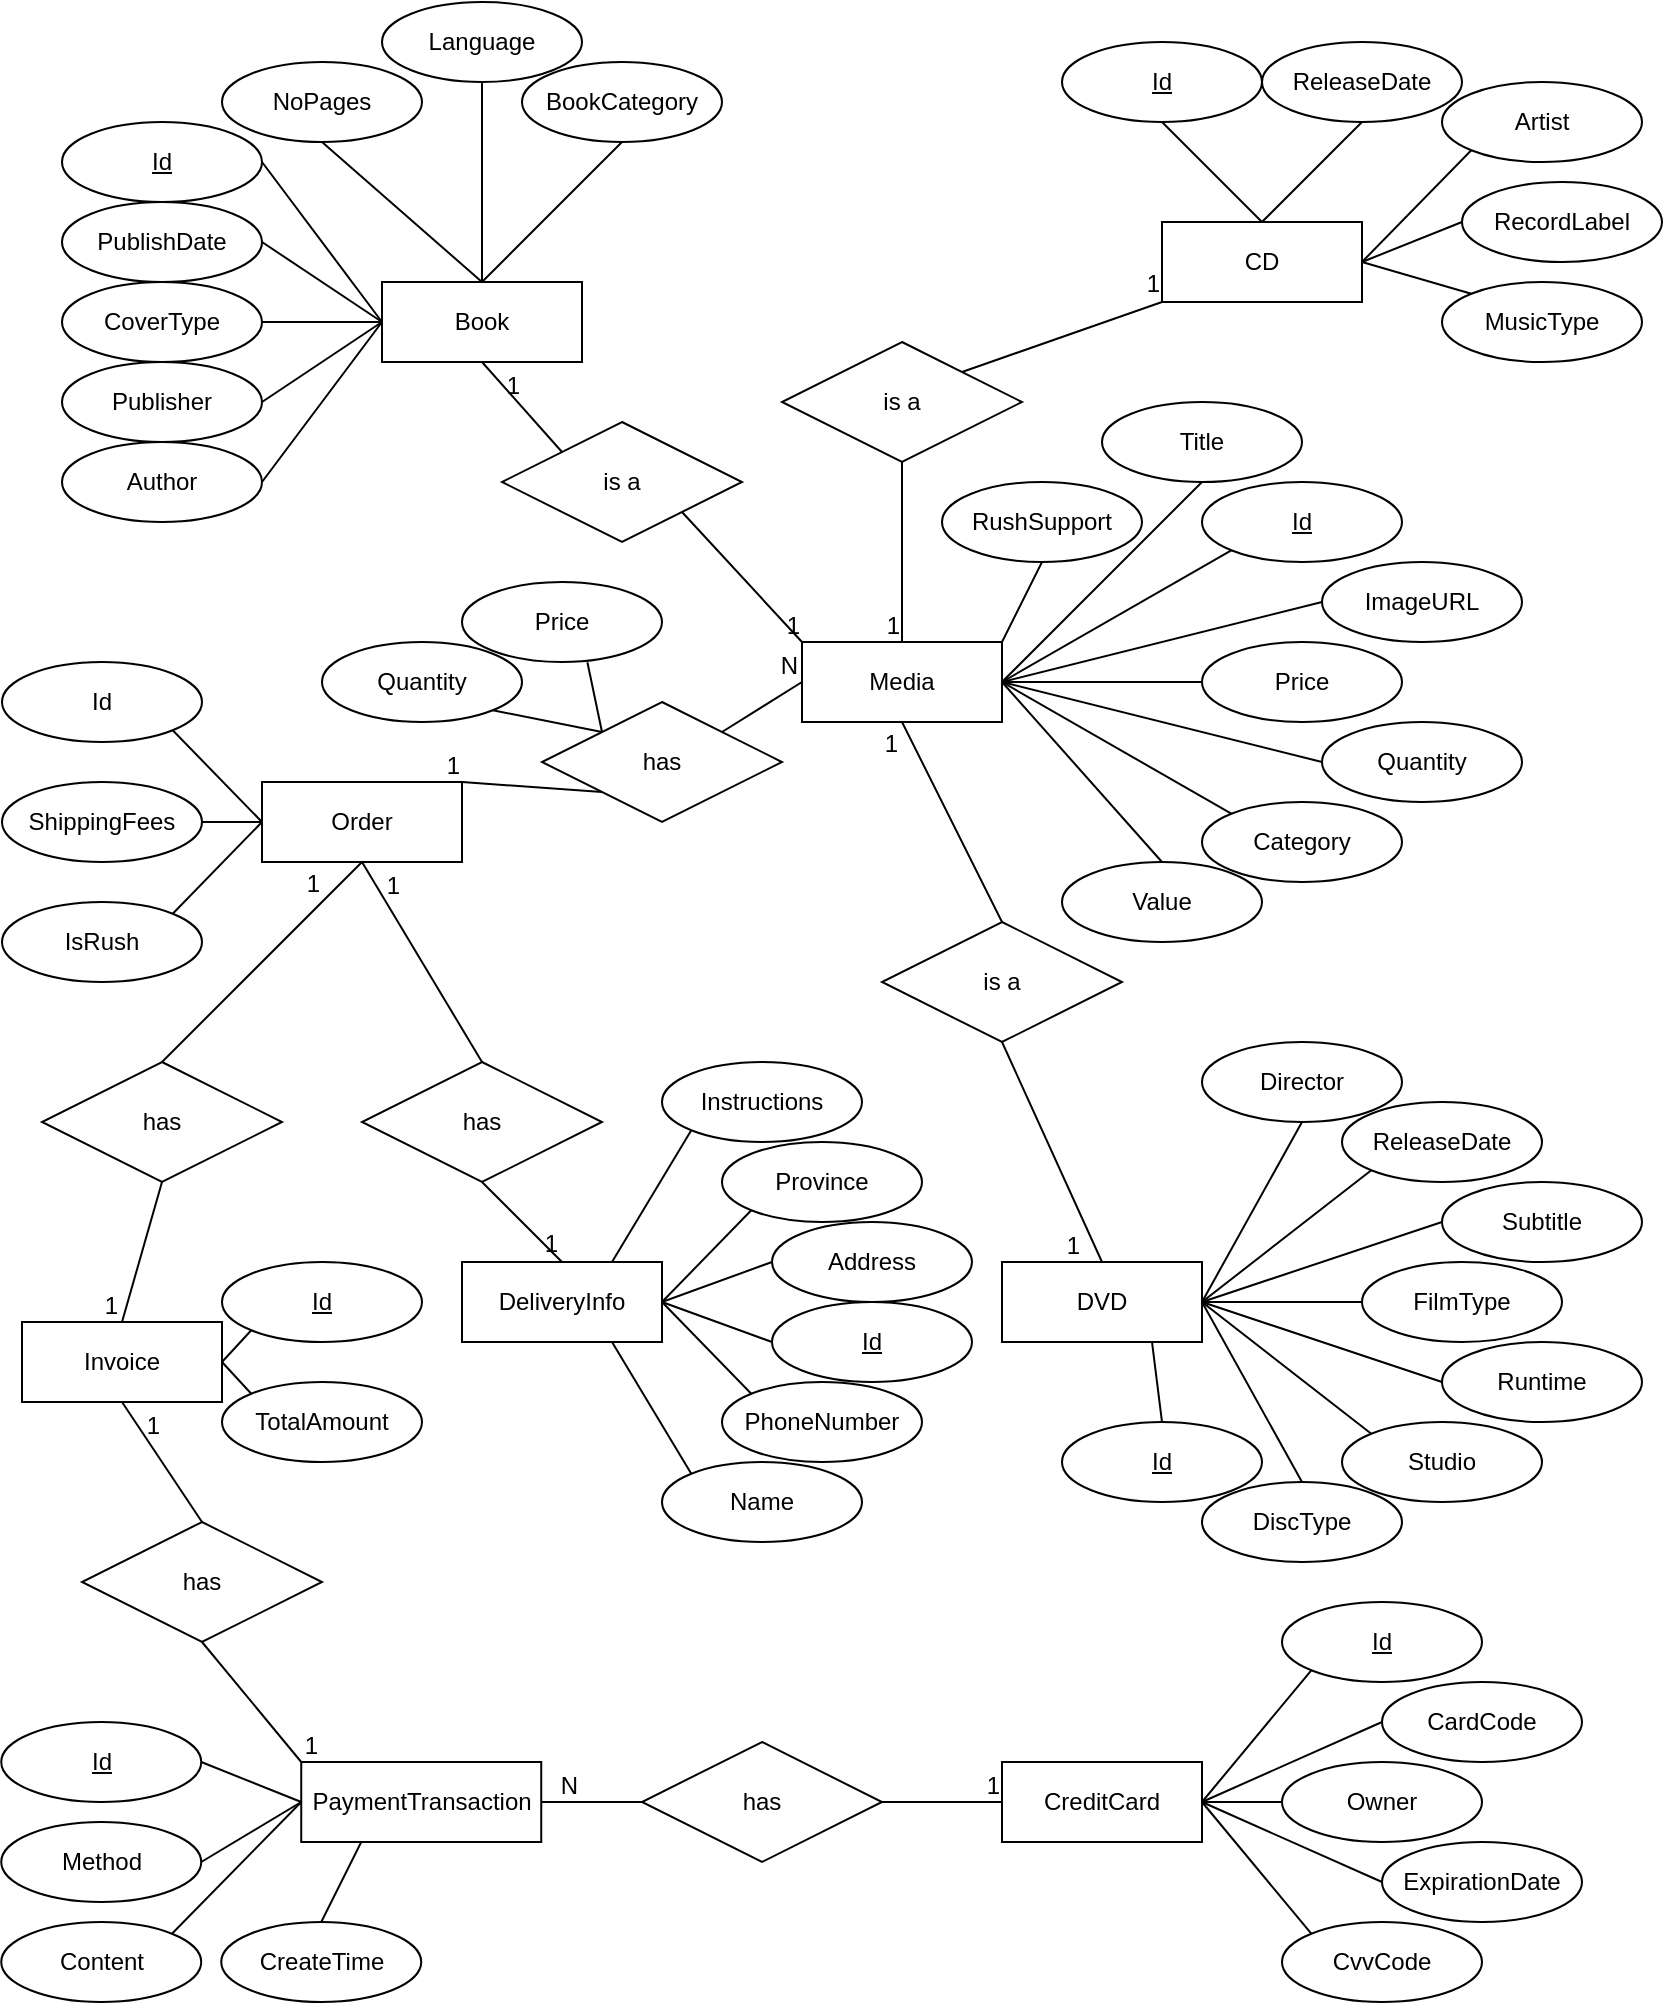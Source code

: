 <mxfile version="24.4.0" type="device">
  <diagram id="R2lEEEUBdFMjLlhIrx00" name="Page-1">
    <mxGraphModel dx="871" dy="913" grid="1" gridSize="10" guides="1" tooltips="1" connect="1" arrows="1" fold="1" page="1" pageScale="1" pageWidth="850" pageHeight="1100" math="0" shadow="0" extFonts="Permanent Marker^https://fonts.googleapis.com/css?family=Permanent+Marker">
      <root>
        <mxCell id="0" />
        <mxCell id="1" parent="0" />
        <mxCell id="jll7YxEorCh3mh36muq5-1" value="Book" style="whiteSpace=wrap;html=1;align=center;" parent="1" vertex="1">
          <mxGeometry x="200" y="180" width="100" height="40" as="geometry" />
        </mxCell>
        <mxCell id="jll7YxEorCh3mh36muq5-2" value="Media" style="whiteSpace=wrap;html=1;align=center;" parent="1" vertex="1">
          <mxGeometry x="410" y="360" width="100" height="40" as="geometry" />
        </mxCell>
        <mxCell id="jll7YxEorCh3mh36muq5-4" value="Author" style="ellipse;whiteSpace=wrap;html=1;align=center;" parent="1" vertex="1">
          <mxGeometry x="40" y="260" width="100" height="40" as="geometry" />
        </mxCell>
        <mxCell id="jll7YxEorCh3mh36muq5-5" value="CoverType" style="ellipse;whiteSpace=wrap;html=1;align=center;" parent="1" vertex="1">
          <mxGeometry x="40" y="180" width="100" height="40" as="geometry" />
        </mxCell>
        <mxCell id="jll7YxEorCh3mh36muq5-7" value="Publisher" style="ellipse;whiteSpace=wrap;html=1;align=center;" parent="1" vertex="1">
          <mxGeometry x="40" y="220" width="100" height="40" as="geometry" />
        </mxCell>
        <mxCell id="jll7YxEorCh3mh36muq5-8" value="PublishDate" style="ellipse;whiteSpace=wrap;html=1;align=center;" parent="1" vertex="1">
          <mxGeometry x="40" y="140" width="100" height="40" as="geometry" />
        </mxCell>
        <mxCell id="jll7YxEorCh3mh36muq5-9" style="edgeStyle=orthogonalEdgeStyle;rounded=0;orthogonalLoop=1;jettySize=auto;html=1;exitX=0.5;exitY=1;exitDx=0;exitDy=0;" parent="1" source="jll7YxEorCh3mh36muq5-4" target="jll7YxEorCh3mh36muq5-4" edge="1">
          <mxGeometry relative="1" as="geometry" />
        </mxCell>
        <mxCell id="jll7YxEorCh3mh36muq5-10" value="Language" style="ellipse;whiteSpace=wrap;html=1;align=center;" parent="1" vertex="1">
          <mxGeometry x="200" y="40" width="100" height="40" as="geometry" />
        </mxCell>
        <mxCell id="jll7YxEorCh3mh36muq5-11" value="NoPages" style="ellipse;whiteSpace=wrap;html=1;align=center;" parent="1" vertex="1">
          <mxGeometry x="120" y="70" width="100" height="40" as="geometry" />
        </mxCell>
        <mxCell id="jll7YxEorCh3mh36muq5-14" value="BookCategory" style="ellipse;whiteSpace=wrap;html=1;align=center;" parent="1" vertex="1">
          <mxGeometry x="270" y="70" width="100" height="40" as="geometry" />
        </mxCell>
        <mxCell id="jll7YxEorCh3mh36muq5-18" value="CD" style="whiteSpace=wrap;html=1;align=center;" parent="1" vertex="1">
          <mxGeometry x="590" y="150" width="100" height="40" as="geometry" />
        </mxCell>
        <mxCell id="jll7YxEorCh3mh36muq5-20" value="MusicType" style="ellipse;whiteSpace=wrap;html=1;align=center;" parent="1" vertex="1">
          <mxGeometry x="730" y="180" width="100" height="40" as="geometry" />
        </mxCell>
        <mxCell id="jll7YxEorCh3mh36muq5-21" value="RecordLabel" style="ellipse;whiteSpace=wrap;html=1;align=center;" parent="1" vertex="1">
          <mxGeometry x="740" y="130" width="100" height="40" as="geometry" />
        </mxCell>
        <mxCell id="jll7YxEorCh3mh36muq5-22" value="Artist" style="ellipse;whiteSpace=wrap;html=1;align=center;" parent="1" vertex="1">
          <mxGeometry x="730" y="80" width="100" height="40" as="geometry" />
        </mxCell>
        <mxCell id="jll7YxEorCh3mh36muq5-23" value="ReleaseDate" style="ellipse;whiteSpace=wrap;html=1;align=center;" parent="1" vertex="1">
          <mxGeometry x="640" y="60" width="100" height="40" as="geometry" />
        </mxCell>
        <mxCell id="jll7YxEorCh3mh36muq5-26" value="DVD" style="whiteSpace=wrap;html=1;align=center;" parent="1" vertex="1">
          <mxGeometry x="510" y="670" width="100" height="40" as="geometry" />
        </mxCell>
        <mxCell id="jll7YxEorCh3mh36muq5-28" value="ReleaseDate" style="ellipse;whiteSpace=wrap;html=1;align=center;" parent="1" vertex="1">
          <mxGeometry x="680" y="590" width="100" height="40" as="geometry" />
        </mxCell>
        <mxCell id="jll7YxEorCh3mh36muq5-30" value="Subtitle" style="ellipse;whiteSpace=wrap;html=1;align=center;" parent="1" vertex="1">
          <mxGeometry x="730" y="630" width="100" height="40" as="geometry" />
        </mxCell>
        <mxCell id="jll7YxEorCh3mh36muq5-31" value="ImageURL" style="ellipse;whiteSpace=wrap;html=1;align=center;" parent="1" vertex="1">
          <mxGeometry x="670" y="320" width="100" height="40" as="geometry" />
        </mxCell>
        <mxCell id="jll7YxEorCh3mh36muq5-32" value="Studio" style="ellipse;whiteSpace=wrap;html=1;align=center;" parent="1" vertex="1">
          <mxGeometry x="680" y="750" width="100" height="40" as="geometry" />
        </mxCell>
        <mxCell id="jll7YxEorCh3mh36muq5-33" value="Runtime" style="ellipse;whiteSpace=wrap;html=1;align=center;" parent="1" vertex="1">
          <mxGeometry x="730" y="710" width="100" height="40" as="geometry" />
        </mxCell>
        <mxCell id="jll7YxEorCh3mh36muq5-35" value="is a" style="shape=rhombus;perimeter=rhombusPerimeter;whiteSpace=wrap;html=1;align=center;" parent="1" vertex="1">
          <mxGeometry x="260" y="250" width="120" height="60" as="geometry" />
        </mxCell>
        <mxCell id="jll7YxEorCh3mh36muq5-36" value="is a" style="shape=rhombus;perimeter=rhombusPerimeter;whiteSpace=wrap;html=1;align=center;" parent="1" vertex="1">
          <mxGeometry x="400" y="210" width="120" height="60" as="geometry" />
        </mxCell>
        <mxCell id="jll7YxEorCh3mh36muq5-38" value="Id" style="ellipse;whiteSpace=wrap;html=1;align=center;fontStyle=4;" parent="1" vertex="1">
          <mxGeometry x="40" y="100" width="100" height="40" as="geometry" />
        </mxCell>
        <mxCell id="jll7YxEorCh3mh36muq5-39" value="Id" style="ellipse;whiteSpace=wrap;html=1;align=center;fontStyle=4;" parent="1" vertex="1">
          <mxGeometry x="540" y="60" width="100" height="40" as="geometry" />
        </mxCell>
        <mxCell id="jll7YxEorCh3mh36muq5-40" value="Id" style="ellipse;whiteSpace=wrap;html=1;align=center;fontStyle=4;" parent="1" vertex="1">
          <mxGeometry x="610" y="280" width="100" height="40" as="geometry" />
        </mxCell>
        <mxCell id="jll7YxEorCh3mh36muq5-42" value="Price" style="ellipse;whiteSpace=wrap;html=1;align=center;" parent="1" vertex="1">
          <mxGeometry x="610" y="360" width="100" height="40" as="geometry" />
        </mxCell>
        <mxCell id="jll7YxEorCh3mh36muq5-43" value="Quantity" style="ellipse;whiteSpace=wrap;html=1;align=center;" parent="1" vertex="1">
          <mxGeometry x="670" y="400" width="100" height="40" as="geometry" />
        </mxCell>
        <mxCell id="jll7YxEorCh3mh36muq5-44" value="Category" style="ellipse;whiteSpace=wrap;html=1;align=center;" parent="1" vertex="1">
          <mxGeometry x="610" y="440" width="100" height="40" as="geometry" />
        </mxCell>
        <mxCell id="jll7YxEorCh3mh36muq5-45" value="Value" style="ellipse;whiteSpace=wrap;html=1;align=center;" parent="1" vertex="1">
          <mxGeometry x="540" y="470" width="100" height="40" as="geometry" />
        </mxCell>
        <mxCell id="jll7YxEorCh3mh36muq5-46" value="Title" style="ellipse;whiteSpace=wrap;html=1;align=center;" parent="1" vertex="1">
          <mxGeometry x="560" y="240" width="100" height="40" as="geometry" />
        </mxCell>
        <mxCell id="jll7YxEorCh3mh36muq5-48" value="" style="endArrow=none;html=1;rounded=0;entryX=0.5;entryY=1;entryDx=0;entryDy=0;exitX=0;exitY=0;exitDx=0;exitDy=0;" parent="1" source="jll7YxEorCh3mh36muq5-35" target="jll7YxEorCh3mh36muq5-1" edge="1">
          <mxGeometry relative="1" as="geometry">
            <mxPoint x="190" y="330" as="sourcePoint" />
            <mxPoint x="350" y="330" as="targetPoint" />
          </mxGeometry>
        </mxCell>
        <mxCell id="jll7YxEorCh3mh36muq5-49" value="1" style="resizable=0;html=1;whiteSpace=wrap;align=right;verticalAlign=bottom;" parent="jll7YxEorCh3mh36muq5-48" connectable="0" vertex="1">
          <mxGeometry x="1" relative="1" as="geometry">
            <mxPoint x="20" y="20" as="offset" />
          </mxGeometry>
        </mxCell>
        <mxCell id="jll7YxEorCh3mh36muq5-50" value="" style="endArrow=none;html=1;rounded=0;entryX=0;entryY=0;entryDx=0;entryDy=0;exitX=1;exitY=1;exitDx=0;exitDy=0;" parent="1" source="jll7YxEorCh3mh36muq5-35" target="jll7YxEorCh3mh36muq5-2" edge="1">
          <mxGeometry relative="1" as="geometry">
            <mxPoint x="190" y="330" as="sourcePoint" />
            <mxPoint x="350" y="330" as="targetPoint" />
          </mxGeometry>
        </mxCell>
        <mxCell id="jll7YxEorCh3mh36muq5-51" value="1" style="resizable=0;html=1;whiteSpace=wrap;align=right;verticalAlign=bottom;" parent="jll7YxEorCh3mh36muq5-50" connectable="0" vertex="1">
          <mxGeometry x="1" relative="1" as="geometry" />
        </mxCell>
        <mxCell id="jll7YxEorCh3mh36muq5-52" value="" style="endArrow=none;html=1;rounded=0;entryX=0.5;entryY=0;entryDx=0;entryDy=0;exitX=0.5;exitY=1;exitDx=0;exitDy=0;" parent="1" source="jll7YxEorCh3mh36muq5-36" target="jll7YxEorCh3mh36muq5-2" edge="1">
          <mxGeometry relative="1" as="geometry">
            <mxPoint x="190" y="330" as="sourcePoint" />
            <mxPoint x="350" y="330" as="targetPoint" />
          </mxGeometry>
        </mxCell>
        <mxCell id="jll7YxEorCh3mh36muq5-53" value="1" style="resizable=0;html=1;whiteSpace=wrap;align=right;verticalAlign=bottom;" parent="jll7YxEorCh3mh36muq5-52" connectable="0" vertex="1">
          <mxGeometry x="1" relative="1" as="geometry" />
        </mxCell>
        <mxCell id="jll7YxEorCh3mh36muq5-54" value="" style="endArrow=none;html=1;rounded=0;entryX=0;entryY=1;entryDx=0;entryDy=0;exitX=1;exitY=0;exitDx=0;exitDy=0;" parent="1" source="jll7YxEorCh3mh36muq5-36" target="jll7YxEorCh3mh36muq5-18" edge="1">
          <mxGeometry relative="1" as="geometry">
            <mxPoint x="500" y="200" as="sourcePoint" />
            <mxPoint x="350" y="340" as="targetPoint" />
          </mxGeometry>
        </mxCell>
        <mxCell id="jll7YxEorCh3mh36muq5-55" value="1" style="resizable=0;html=1;whiteSpace=wrap;align=right;verticalAlign=bottom;" parent="jll7YxEorCh3mh36muq5-54" connectable="0" vertex="1">
          <mxGeometry x="1" relative="1" as="geometry" />
        </mxCell>
        <mxCell id="jll7YxEorCh3mh36muq5-56" value="" style="endArrow=none;html=1;rounded=0;entryX=0;entryY=0.5;entryDx=0;entryDy=0;exitX=1;exitY=0.5;exitDx=0;exitDy=0;" parent="1" source="jll7YxEorCh3mh36muq5-5" target="jll7YxEorCh3mh36muq5-1" edge="1">
          <mxGeometry relative="1" as="geometry">
            <mxPoint x="110" y="220" as="sourcePoint" />
            <mxPoint x="270" y="220" as="targetPoint" />
          </mxGeometry>
        </mxCell>
        <mxCell id="jll7YxEorCh3mh36muq5-57" value="" style="endArrow=none;html=1;rounded=0;entryX=0;entryY=0.5;entryDx=0;entryDy=0;exitX=1;exitY=0.5;exitDx=0;exitDy=0;" parent="1" source="jll7YxEorCh3mh36muq5-4" target="jll7YxEorCh3mh36muq5-1" edge="1">
          <mxGeometry relative="1" as="geometry">
            <mxPoint x="110" y="220" as="sourcePoint" />
            <mxPoint x="270" y="220" as="targetPoint" />
          </mxGeometry>
        </mxCell>
        <mxCell id="jll7YxEorCh3mh36muq5-58" value="" style="endArrow=none;html=1;rounded=0;entryX=0;entryY=0.5;entryDx=0;entryDy=0;exitX=1;exitY=0.5;exitDx=0;exitDy=0;" parent="1" source="jll7YxEorCh3mh36muq5-7" target="jll7YxEorCh3mh36muq5-1" edge="1">
          <mxGeometry relative="1" as="geometry">
            <mxPoint x="110" y="220" as="sourcePoint" />
            <mxPoint x="270" y="220" as="targetPoint" />
          </mxGeometry>
        </mxCell>
        <mxCell id="jll7YxEorCh3mh36muq5-59" value="" style="endArrow=none;html=1;rounded=0;entryX=0;entryY=0.5;entryDx=0;entryDy=0;exitX=1;exitY=0.5;exitDx=0;exitDy=0;" parent="1" source="jll7YxEorCh3mh36muq5-8" target="jll7YxEorCh3mh36muq5-1" edge="1">
          <mxGeometry relative="1" as="geometry">
            <mxPoint x="110" y="220" as="sourcePoint" />
            <mxPoint x="270" y="220" as="targetPoint" />
          </mxGeometry>
        </mxCell>
        <mxCell id="jll7YxEorCh3mh36muq5-60" value="" style="endArrow=none;html=1;rounded=0;entryX=0;entryY=0.5;entryDx=0;entryDy=0;exitX=1;exitY=0.5;exitDx=0;exitDy=0;" parent="1" source="jll7YxEorCh3mh36muq5-38" target="jll7YxEorCh3mh36muq5-1" edge="1">
          <mxGeometry relative="1" as="geometry">
            <mxPoint x="110" y="220" as="sourcePoint" />
            <mxPoint x="270" y="220" as="targetPoint" />
          </mxGeometry>
        </mxCell>
        <mxCell id="jll7YxEorCh3mh36muq5-61" value="" style="endArrow=none;html=1;rounded=0;entryX=0.5;entryY=0;entryDx=0;entryDy=0;exitX=0.5;exitY=1;exitDx=0;exitDy=0;" parent="1" source="jll7YxEorCh3mh36muq5-11" target="jll7YxEorCh3mh36muq5-1" edge="1">
          <mxGeometry relative="1" as="geometry">
            <mxPoint x="110" y="220" as="sourcePoint" />
            <mxPoint x="270" y="220" as="targetPoint" />
          </mxGeometry>
        </mxCell>
        <mxCell id="jll7YxEorCh3mh36muq5-62" value="" style="endArrow=none;html=1;rounded=0;entryX=0.5;entryY=0;entryDx=0;entryDy=0;exitX=0.5;exitY=1;exitDx=0;exitDy=0;" parent="1" source="jll7YxEorCh3mh36muq5-10" target="jll7YxEorCh3mh36muq5-1" edge="1">
          <mxGeometry relative="1" as="geometry">
            <mxPoint x="110" y="220" as="sourcePoint" />
            <mxPoint x="270" y="220" as="targetPoint" />
          </mxGeometry>
        </mxCell>
        <mxCell id="jll7YxEorCh3mh36muq5-63" value="" style="endArrow=none;html=1;rounded=0;entryX=0.5;entryY=1;entryDx=0;entryDy=0;exitX=0.5;exitY=0;exitDx=0;exitDy=0;" parent="1" source="jll7YxEorCh3mh36muq5-1" target="jll7YxEorCh3mh36muq5-14" edge="1">
          <mxGeometry relative="1" as="geometry">
            <mxPoint x="110" y="220" as="sourcePoint" />
            <mxPoint x="270" y="220" as="targetPoint" />
          </mxGeometry>
        </mxCell>
        <mxCell id="jll7YxEorCh3mh36muq5-64" value="" style="endArrow=none;html=1;rounded=0;entryX=0;entryY=1;entryDx=0;entryDy=0;exitX=1;exitY=0.5;exitDx=0;exitDy=0;" parent="1" source="jll7YxEorCh3mh36muq5-18" target="jll7YxEorCh3mh36muq5-22" edge="1">
          <mxGeometry relative="1" as="geometry">
            <mxPoint x="510" y="100" as="sourcePoint" />
            <mxPoint x="670" y="100" as="targetPoint" />
          </mxGeometry>
        </mxCell>
        <mxCell id="jll7YxEorCh3mh36muq5-65" value="" style="endArrow=none;html=1;rounded=0;entryX=0;entryY=0.5;entryDx=0;entryDy=0;exitX=1;exitY=0.5;exitDx=0;exitDy=0;" parent="1" source="jll7YxEorCh3mh36muq5-18" target="jll7YxEorCh3mh36muq5-21" edge="1">
          <mxGeometry relative="1" as="geometry">
            <mxPoint x="560" y="140" as="sourcePoint" />
            <mxPoint x="720" y="140" as="targetPoint" />
          </mxGeometry>
        </mxCell>
        <mxCell id="jll7YxEorCh3mh36muq5-66" value="" style="endArrow=none;html=1;rounded=0;entryX=0;entryY=0;entryDx=0;entryDy=0;exitX=1;exitY=0.5;exitDx=0;exitDy=0;" parent="1" source="jll7YxEorCh3mh36muq5-18" target="jll7YxEorCh3mh36muq5-20" edge="1">
          <mxGeometry relative="1" as="geometry">
            <mxPoint x="700" y="210" as="sourcePoint" />
            <mxPoint x="720" y="140" as="targetPoint" />
          </mxGeometry>
        </mxCell>
        <mxCell id="jll7YxEorCh3mh36muq5-67" value="" style="endArrow=none;html=1;rounded=0;entryX=0.5;entryY=1;entryDx=0;entryDy=0;exitX=0.5;exitY=0;exitDx=0;exitDy=0;" parent="1" source="jll7YxEorCh3mh36muq5-18" target="jll7YxEorCh3mh36muq5-23" edge="1">
          <mxGeometry relative="1" as="geometry">
            <mxPoint x="560" y="140" as="sourcePoint" />
            <mxPoint x="720" y="140" as="targetPoint" />
          </mxGeometry>
        </mxCell>
        <mxCell id="jll7YxEorCh3mh36muq5-68" value="" style="endArrow=none;html=1;rounded=0;entryX=0.5;entryY=0;entryDx=0;entryDy=0;exitX=0.5;exitY=1;exitDx=0;exitDy=0;" parent="1" source="jll7YxEorCh3mh36muq5-39" target="jll7YxEorCh3mh36muq5-18" edge="1">
          <mxGeometry relative="1" as="geometry">
            <mxPoint x="640" y="130" as="sourcePoint" />
            <mxPoint x="720" y="140" as="targetPoint" />
          </mxGeometry>
        </mxCell>
        <mxCell id="jll7YxEorCh3mh36muq5-69" value="" style="endArrow=none;html=1;rounded=0;entryX=0.5;entryY=1;entryDx=0;entryDy=0;exitX=1;exitY=0.5;exitDx=0;exitDy=0;" parent="1" source="jll7YxEorCh3mh36muq5-2" target="jll7YxEorCh3mh36muq5-46" edge="1">
          <mxGeometry relative="1" as="geometry">
            <mxPoint x="410" y="410" as="sourcePoint" />
            <mxPoint x="570" y="410" as="targetPoint" />
          </mxGeometry>
        </mxCell>
        <mxCell id="jll7YxEorCh3mh36muq5-70" value="" style="endArrow=none;html=1;rounded=0;entryX=0;entryY=1;entryDx=0;entryDy=0;exitX=1;exitY=0.5;exitDx=0;exitDy=0;" parent="1" source="jll7YxEorCh3mh36muq5-2" target="jll7YxEorCh3mh36muq5-40" edge="1">
          <mxGeometry relative="1" as="geometry">
            <mxPoint x="480" y="380" as="sourcePoint" />
            <mxPoint x="640" y="380" as="targetPoint" />
          </mxGeometry>
        </mxCell>
        <mxCell id="jll7YxEorCh3mh36muq5-71" value="" style="endArrow=none;html=1;rounded=0;entryX=0;entryY=0.5;entryDx=0;entryDy=0;exitX=1;exitY=0.5;exitDx=0;exitDy=0;" parent="1" source="jll7YxEorCh3mh36muq5-2" target="jll7YxEorCh3mh36muq5-31" edge="1">
          <mxGeometry relative="1" as="geometry">
            <mxPoint x="480" y="380" as="sourcePoint" />
            <mxPoint x="640" y="380" as="targetPoint" />
          </mxGeometry>
        </mxCell>
        <mxCell id="jll7YxEorCh3mh36muq5-72" value="" style="endArrow=none;html=1;rounded=0;entryX=0;entryY=0;entryDx=0;entryDy=0;exitX=1;exitY=0.5;exitDx=0;exitDy=0;" parent="1" source="jll7YxEorCh3mh36muq5-2" target="jll7YxEorCh3mh36muq5-44" edge="1">
          <mxGeometry relative="1" as="geometry">
            <mxPoint x="460" y="379.52" as="sourcePoint" />
            <mxPoint x="620" y="379.52" as="targetPoint" />
          </mxGeometry>
        </mxCell>
        <mxCell id="jll7YxEorCh3mh36muq5-74" value="" style="endArrow=none;html=1;rounded=0;entryX=0;entryY=0.5;entryDx=0;entryDy=0;exitX=1;exitY=0.5;exitDx=0;exitDy=0;" parent="1" source="jll7YxEorCh3mh36muq5-2" target="jll7YxEorCh3mh36muq5-42" edge="1">
          <mxGeometry relative="1" as="geometry">
            <mxPoint x="400" y="440" as="sourcePoint" />
            <mxPoint x="560" y="440" as="targetPoint" />
          </mxGeometry>
        </mxCell>
        <mxCell id="jll7YxEorCh3mh36muq5-75" value="" style="endArrow=none;html=1;rounded=0;entryX=0;entryY=0.5;entryDx=0;entryDy=0;exitX=1;exitY=0.5;exitDx=0;exitDy=0;" parent="1" source="jll7YxEorCh3mh36muq5-2" target="jll7YxEorCh3mh36muq5-43" edge="1">
          <mxGeometry relative="1" as="geometry">
            <mxPoint x="480" y="380" as="sourcePoint" />
            <mxPoint x="640" y="380" as="targetPoint" />
          </mxGeometry>
        </mxCell>
        <mxCell id="jll7YxEorCh3mh36muq5-76" value="" style="endArrow=none;html=1;rounded=0;entryX=0.5;entryY=0;entryDx=0;entryDy=0;exitX=1;exitY=0.5;exitDx=0;exitDy=0;" parent="1" source="jll7YxEorCh3mh36muq5-2" target="jll7YxEorCh3mh36muq5-45" edge="1">
          <mxGeometry relative="1" as="geometry">
            <mxPoint x="480" y="380" as="sourcePoint" />
            <mxPoint x="640" y="380" as="targetPoint" />
          </mxGeometry>
        </mxCell>
        <mxCell id="jll7YxEorCh3mh36muq5-77" value="is a" style="shape=rhombus;perimeter=rhombusPerimeter;whiteSpace=wrap;html=1;align=center;" parent="1" vertex="1">
          <mxGeometry x="450" y="500" width="120" height="60" as="geometry" />
        </mxCell>
        <mxCell id="jll7YxEorCh3mh36muq5-78" value="Id" style="ellipse;whiteSpace=wrap;html=1;align=center;fontStyle=4;" parent="1" vertex="1">
          <mxGeometry x="540" y="750" width="100" height="40" as="geometry" />
        </mxCell>
        <mxCell id="jll7YxEorCh3mh36muq5-79" value="DiscType" style="ellipse;whiteSpace=wrap;html=1;align=center;" parent="1" vertex="1">
          <mxGeometry x="610" y="780" width="100" height="40" as="geometry" />
        </mxCell>
        <mxCell id="jll7YxEorCh3mh36muq5-80" value="Director" style="ellipse;whiteSpace=wrap;html=1;align=center;" parent="1" vertex="1">
          <mxGeometry x="610" y="560" width="100" height="40" as="geometry" />
        </mxCell>
        <mxCell id="jll7YxEorCh3mh36muq5-81" value="" style="endArrow=none;html=1;rounded=0;entryX=0;entryY=0.5;entryDx=0;entryDy=0;exitX=1;exitY=0.5;exitDx=0;exitDy=0;" parent="1" source="jll7YxEorCh3mh36muq5-26" target="vUxFdms2RfXF8Cyrx-eV-2" edge="1">
          <mxGeometry relative="1" as="geometry">
            <mxPoint x="530" y="620" as="sourcePoint" />
            <mxPoint x="690" y="620" as="targetPoint" />
          </mxGeometry>
        </mxCell>
        <mxCell id="jll7YxEorCh3mh36muq5-82" value="" style="endArrow=none;html=1;rounded=0;entryX=0.5;entryY=1;entryDx=0;entryDy=0;exitX=1;exitY=0.5;exitDx=0;exitDy=0;" parent="1" source="jll7YxEorCh3mh36muq5-26" target="jll7YxEorCh3mh36muq5-80" edge="1">
          <mxGeometry relative="1" as="geometry">
            <mxPoint x="530" y="620" as="sourcePoint" />
            <mxPoint x="690" y="620" as="targetPoint" />
          </mxGeometry>
        </mxCell>
        <mxCell id="jll7YxEorCh3mh36muq5-83" value="" style="endArrow=none;html=1;rounded=0;entryX=0;entryY=1;entryDx=0;entryDy=0;exitX=1;exitY=0.5;exitDx=0;exitDy=0;" parent="1" source="jll7YxEorCh3mh36muq5-26" target="jll7YxEorCh3mh36muq5-28" edge="1">
          <mxGeometry relative="1" as="geometry">
            <mxPoint x="530" y="620" as="sourcePoint" />
            <mxPoint x="690" y="620" as="targetPoint" />
          </mxGeometry>
        </mxCell>
        <mxCell id="jll7YxEorCh3mh36muq5-84" value="" style="endArrow=none;html=1;rounded=0;entryX=0;entryY=0.5;entryDx=0;entryDy=0;exitX=1;exitY=0.5;exitDx=0;exitDy=0;" parent="1" source="jll7YxEorCh3mh36muq5-26" target="jll7YxEorCh3mh36muq5-30" edge="1">
          <mxGeometry relative="1" as="geometry">
            <mxPoint x="530" y="620" as="sourcePoint" />
            <mxPoint x="690" y="620" as="targetPoint" />
          </mxGeometry>
        </mxCell>
        <mxCell id="jll7YxEorCh3mh36muq5-85" value="" style="endArrow=none;html=1;rounded=0;entryX=0;entryY=0.5;entryDx=0;entryDy=0;exitX=1;exitY=0.5;exitDx=0;exitDy=0;" parent="1" source="jll7YxEorCh3mh36muq5-26" target="jll7YxEorCh3mh36muq5-33" edge="1">
          <mxGeometry relative="1" as="geometry">
            <mxPoint x="530" y="620" as="sourcePoint" />
            <mxPoint x="690" y="620" as="targetPoint" />
          </mxGeometry>
        </mxCell>
        <mxCell id="jll7YxEorCh3mh36muq5-86" value="" style="endArrow=none;html=1;rounded=0;entryX=0;entryY=0;entryDx=0;entryDy=0;exitX=1;exitY=0.5;exitDx=0;exitDy=0;" parent="1" source="jll7YxEorCh3mh36muq5-26" target="jll7YxEorCh3mh36muq5-32" edge="1">
          <mxGeometry relative="1" as="geometry">
            <mxPoint x="530" y="620" as="sourcePoint" />
            <mxPoint x="690" y="620" as="targetPoint" />
          </mxGeometry>
        </mxCell>
        <mxCell id="jll7YxEorCh3mh36muq5-87" value="" style="endArrow=none;html=1;rounded=0;entryX=0.5;entryY=0;entryDx=0;entryDy=0;exitX=1;exitY=0.5;exitDx=0;exitDy=0;" parent="1" source="jll7YxEorCh3mh36muq5-26" target="jll7YxEorCh3mh36muq5-79" edge="1">
          <mxGeometry relative="1" as="geometry">
            <mxPoint x="530" y="620" as="sourcePoint" />
            <mxPoint x="690" y="620" as="targetPoint" />
          </mxGeometry>
        </mxCell>
        <mxCell id="jll7YxEorCh3mh36muq5-88" value="" style="endArrow=none;html=1;rounded=0;entryX=0.5;entryY=0;entryDx=0;entryDy=0;exitX=0.5;exitY=1;exitDx=0;exitDy=0;" parent="1" source="jll7YxEorCh3mh36muq5-77" target="jll7YxEorCh3mh36muq5-26" edge="1">
          <mxGeometry relative="1" as="geometry">
            <mxPoint x="530" y="560" as="sourcePoint" />
            <mxPoint x="690" y="600" as="targetPoint" />
          </mxGeometry>
        </mxCell>
        <mxCell id="jll7YxEorCh3mh36muq5-89" value="1" style="resizable=0;html=1;whiteSpace=wrap;align=right;verticalAlign=bottom;" parent="jll7YxEorCh3mh36muq5-88" connectable="0" vertex="1">
          <mxGeometry x="1" relative="1" as="geometry">
            <mxPoint x="-10" as="offset" />
          </mxGeometry>
        </mxCell>
        <mxCell id="jll7YxEorCh3mh36muq5-90" value="" style="endArrow=none;html=1;rounded=0;entryX=0.5;entryY=1;entryDx=0;entryDy=0;exitX=0.5;exitY=0;exitDx=0;exitDy=0;" parent="1" source="jll7YxEorCh3mh36muq5-77" target="jll7YxEorCh3mh36muq5-2" edge="1">
          <mxGeometry relative="1" as="geometry">
            <mxPoint x="430" y="600" as="sourcePoint" />
            <mxPoint x="590" y="600" as="targetPoint" />
          </mxGeometry>
        </mxCell>
        <mxCell id="jll7YxEorCh3mh36muq5-91" value="1" style="resizable=0;html=1;whiteSpace=wrap;align=right;verticalAlign=bottom;" parent="jll7YxEorCh3mh36muq5-90" connectable="0" vertex="1">
          <mxGeometry x="1" relative="1" as="geometry">
            <mxPoint y="20" as="offset" />
          </mxGeometry>
        </mxCell>
        <mxCell id="jll7YxEorCh3mh36muq5-92" value="Order" style="whiteSpace=wrap;html=1;align=center;" parent="1" vertex="1">
          <mxGeometry x="140" y="430" width="100" height="40" as="geometry" />
        </mxCell>
        <mxCell id="jll7YxEorCh3mh36muq5-93" value="Id" style="ellipse;whiteSpace=wrap;html=1;align=center;" parent="1" vertex="1">
          <mxGeometry x="10" y="370" width="100" height="40" as="geometry" />
        </mxCell>
        <mxCell id="jll7YxEorCh3mh36muq5-95" value="ShippingFees" style="ellipse;whiteSpace=wrap;html=1;align=center;" parent="1" vertex="1">
          <mxGeometry x="10" y="430" width="100" height="40" as="geometry" />
        </mxCell>
        <mxCell id="jll7YxEorCh3mh36muq5-96" value="has" style="shape=rhombus;perimeter=rhombusPerimeter;whiteSpace=wrap;html=1;align=center;" parent="1" vertex="1">
          <mxGeometry x="280" y="390" width="120" height="60" as="geometry" />
        </mxCell>
        <mxCell id="jll7YxEorCh3mh36muq5-97" value="" style="endArrow=none;html=1;rounded=0;entryX=1;entryY=0;entryDx=0;entryDy=0;exitX=0;exitY=1;exitDx=0;exitDy=0;" parent="1" source="jll7YxEorCh3mh36muq5-96" target="jll7YxEorCh3mh36muq5-92" edge="1">
          <mxGeometry relative="1" as="geometry">
            <mxPoint x="190" y="330" as="sourcePoint" />
            <mxPoint x="350" y="330" as="targetPoint" />
          </mxGeometry>
        </mxCell>
        <mxCell id="jll7YxEorCh3mh36muq5-98" value="1" style="resizable=0;html=1;whiteSpace=wrap;align=right;verticalAlign=bottom;" parent="jll7YxEorCh3mh36muq5-97" connectable="0" vertex="1">
          <mxGeometry x="1" relative="1" as="geometry" />
        </mxCell>
        <mxCell id="jll7YxEorCh3mh36muq5-99" value="" style="endArrow=none;html=1;rounded=0;entryX=0;entryY=0.5;entryDx=0;entryDy=0;exitX=1;exitY=0;exitDx=0;exitDy=0;" parent="1" source="jll7YxEorCh3mh36muq5-96" target="jll7YxEorCh3mh36muq5-2" edge="1">
          <mxGeometry relative="1" as="geometry">
            <mxPoint x="190" y="330" as="sourcePoint" />
            <mxPoint x="350" y="330" as="targetPoint" />
          </mxGeometry>
        </mxCell>
        <mxCell id="jll7YxEorCh3mh36muq5-100" value="N" style="resizable=0;html=1;whiteSpace=wrap;align=right;verticalAlign=bottom;" parent="jll7YxEorCh3mh36muq5-99" connectable="0" vertex="1">
          <mxGeometry x="1" relative="1" as="geometry" />
        </mxCell>
        <mxCell id="jll7YxEorCh3mh36muq5-101" value="Quantity" style="ellipse;whiteSpace=wrap;html=1;align=center;" parent="1" vertex="1">
          <mxGeometry x="170" y="360" width="100" height="40" as="geometry" />
        </mxCell>
        <mxCell id="jll7YxEorCh3mh36muq5-102" value="Price" style="ellipse;whiteSpace=wrap;html=1;align=center;" parent="1" vertex="1">
          <mxGeometry x="240" y="330" width="100" height="40" as="geometry" />
        </mxCell>
        <mxCell id="jll7YxEorCh3mh36muq5-103" value="IsRush" style="ellipse;whiteSpace=wrap;html=1;align=center;" parent="1" vertex="1">
          <mxGeometry x="10" y="490" width="100" height="40" as="geometry" />
        </mxCell>
        <mxCell id="jll7YxEorCh3mh36muq5-104" value="RushSupport" style="ellipse;whiteSpace=wrap;html=1;align=center;" parent="1" vertex="1">
          <mxGeometry x="480" y="280" width="100" height="40" as="geometry" />
        </mxCell>
        <mxCell id="jll7YxEorCh3mh36muq5-105" value="" style="endArrow=none;html=1;rounded=0;entryX=0.5;entryY=1;entryDx=0;entryDy=0;exitX=1;exitY=0;exitDx=0;exitDy=0;" parent="1" source="jll7YxEorCh3mh36muq5-2" target="jll7YxEorCh3mh36muq5-104" edge="1">
          <mxGeometry relative="1" as="geometry">
            <mxPoint x="510" y="420" as="sourcePoint" />
            <mxPoint x="670" y="420" as="targetPoint" />
          </mxGeometry>
        </mxCell>
        <mxCell id="jll7YxEorCh3mh36muq5-106" value="" style="endArrow=none;html=1;rounded=0;entryX=0;entryY=0.5;entryDx=0;entryDy=0;exitX=1;exitY=1;exitDx=0;exitDy=0;" parent="1" source="jll7YxEorCh3mh36muq5-93" target="jll7YxEorCh3mh36muq5-92" edge="1">
          <mxGeometry relative="1" as="geometry">
            <mxPoint x="140" y="320" as="sourcePoint" />
            <mxPoint x="300" y="320" as="targetPoint" />
          </mxGeometry>
        </mxCell>
        <mxCell id="jll7YxEorCh3mh36muq5-107" value="" style="endArrow=none;html=1;rounded=0;entryX=0;entryY=0.5;entryDx=0;entryDy=0;exitX=1;exitY=0.5;exitDx=0;exitDy=0;" parent="1" source="jll7YxEorCh3mh36muq5-95" target="jll7YxEorCh3mh36muq5-92" edge="1">
          <mxGeometry relative="1" as="geometry">
            <mxPoint x="140" y="320" as="sourcePoint" />
            <mxPoint x="300" y="320" as="targetPoint" />
          </mxGeometry>
        </mxCell>
        <mxCell id="jll7YxEorCh3mh36muq5-108" value="" style="endArrow=none;html=1;rounded=0;exitX=1;exitY=0;exitDx=0;exitDy=0;" parent="1" source="jll7YxEorCh3mh36muq5-103" edge="1">
          <mxGeometry relative="1" as="geometry">
            <mxPoint x="140" y="320" as="sourcePoint" />
            <mxPoint x="140" y="450" as="targetPoint" />
          </mxGeometry>
        </mxCell>
        <mxCell id="jll7YxEorCh3mh36muq5-109" value="" style="endArrow=none;html=1;rounded=0;entryX=0;entryY=0;entryDx=0;entryDy=0;exitX=0.627;exitY=1.003;exitDx=0;exitDy=0;exitPerimeter=0;" parent="1" source="jll7YxEorCh3mh36muq5-102" target="jll7YxEorCh3mh36muq5-96" edge="1">
          <mxGeometry relative="1" as="geometry">
            <mxPoint x="240" y="320" as="sourcePoint" />
            <mxPoint x="400" y="320" as="targetPoint" />
          </mxGeometry>
        </mxCell>
        <mxCell id="jll7YxEorCh3mh36muq5-110" value="" style="endArrow=none;html=1;rounded=0;entryX=0;entryY=0;entryDx=0;entryDy=0;exitX=1;exitY=1;exitDx=0;exitDy=0;" parent="1" source="jll7YxEorCh3mh36muq5-101" target="jll7YxEorCh3mh36muq5-96" edge="1">
          <mxGeometry relative="1" as="geometry">
            <mxPoint x="240" y="320" as="sourcePoint" />
            <mxPoint x="400" y="320" as="targetPoint" />
          </mxGeometry>
        </mxCell>
        <mxCell id="jll7YxEorCh3mh36muq5-112" value="DeliveryInfo" style="whiteSpace=wrap;html=1;align=center;" parent="1" vertex="1">
          <mxGeometry x="240" y="670" width="100" height="40" as="geometry" />
        </mxCell>
        <mxCell id="jll7YxEorCh3mh36muq5-113" value="PhoneNumber" style="ellipse;whiteSpace=wrap;html=1;align=center;" parent="1" vertex="1">
          <mxGeometry x="370" y="730" width="100" height="40" as="geometry" />
        </mxCell>
        <mxCell id="jll7YxEorCh3mh36muq5-114" value="Name" style="ellipse;whiteSpace=wrap;html=1;align=center;" parent="1" vertex="1">
          <mxGeometry x="340" y="770" width="100" height="40" as="geometry" />
        </mxCell>
        <mxCell id="jll7YxEorCh3mh36muq5-115" value="Id" style="ellipse;whiteSpace=wrap;html=1;align=center;fontStyle=4;" parent="1" vertex="1">
          <mxGeometry x="395" y="690" width="100" height="40" as="geometry" />
        </mxCell>
        <mxCell id="jll7YxEorCh3mh36muq5-117" value="Address" style="ellipse;whiteSpace=wrap;html=1;align=center;" parent="1" vertex="1">
          <mxGeometry x="395" y="650" width="100" height="40" as="geometry" />
        </mxCell>
        <mxCell id="jll7YxEorCh3mh36muq5-118" value="Instructions" style="ellipse;whiteSpace=wrap;html=1;align=center;" parent="1" vertex="1">
          <mxGeometry x="340" y="570" width="100" height="40" as="geometry" />
        </mxCell>
        <mxCell id="jll7YxEorCh3mh36muq5-119" value="Province" style="ellipse;whiteSpace=wrap;html=1;align=center;" parent="1" vertex="1">
          <mxGeometry x="370" y="610" width="100" height="40" as="geometry" />
        </mxCell>
        <mxCell id="jll7YxEorCh3mh36muq5-120" value="" style="endArrow=none;html=1;rounded=0;entryX=0;entryY=1;entryDx=0;entryDy=0;exitX=0.75;exitY=0;exitDx=0;exitDy=0;" parent="1" source="jll7YxEorCh3mh36muq5-112" target="jll7YxEorCh3mh36muq5-118" edge="1">
          <mxGeometry relative="1" as="geometry">
            <mxPoint x="250" y="700" as="sourcePoint" />
            <mxPoint x="410" y="700" as="targetPoint" />
          </mxGeometry>
        </mxCell>
        <mxCell id="jll7YxEorCh3mh36muq5-121" value="" style="endArrow=none;html=1;rounded=0;entryX=0;entryY=0;entryDx=0;entryDy=0;exitX=0.75;exitY=1;exitDx=0;exitDy=0;" parent="1" source="jll7YxEorCh3mh36muq5-112" target="jll7YxEorCh3mh36muq5-114" edge="1">
          <mxGeometry relative="1" as="geometry">
            <mxPoint x="250" y="700" as="sourcePoint" />
            <mxPoint x="280" y="780" as="targetPoint" />
          </mxGeometry>
        </mxCell>
        <mxCell id="jll7YxEorCh3mh36muq5-122" value="" style="endArrow=none;html=1;rounded=0;entryX=0;entryY=1;entryDx=0;entryDy=0;exitX=1;exitY=0.5;exitDx=0;exitDy=0;" parent="1" source="jll7YxEorCh3mh36muq5-112" target="jll7YxEorCh3mh36muq5-119" edge="1">
          <mxGeometry relative="1" as="geometry">
            <mxPoint x="250" y="700" as="sourcePoint" />
            <mxPoint x="410" y="700" as="targetPoint" />
          </mxGeometry>
        </mxCell>
        <mxCell id="jll7YxEorCh3mh36muq5-123" value="" style="endArrow=none;html=1;rounded=0;entryX=0;entryY=0.5;entryDx=0;entryDy=0;exitX=1;exitY=0.5;exitDx=0;exitDy=0;" parent="1" source="jll7YxEorCh3mh36muq5-112" target="jll7YxEorCh3mh36muq5-117" edge="1">
          <mxGeometry relative="1" as="geometry">
            <mxPoint x="250" y="700" as="sourcePoint" />
            <mxPoint x="410" y="700" as="targetPoint" />
          </mxGeometry>
        </mxCell>
        <mxCell id="jll7YxEorCh3mh36muq5-124" value="" style="endArrow=none;html=1;rounded=0;entryX=0;entryY=0.5;entryDx=0;entryDy=0;exitX=1;exitY=0.5;exitDx=0;exitDy=0;" parent="1" source="jll7YxEorCh3mh36muq5-112" target="jll7YxEorCh3mh36muq5-115" edge="1">
          <mxGeometry relative="1" as="geometry">
            <mxPoint x="250" y="700" as="sourcePoint" />
            <mxPoint x="410" y="700" as="targetPoint" />
          </mxGeometry>
        </mxCell>
        <mxCell id="jll7YxEorCh3mh36muq5-125" value="" style="endArrow=none;html=1;rounded=0;entryX=0;entryY=0;entryDx=0;entryDy=0;exitX=1;exitY=0.5;exitDx=0;exitDy=0;" parent="1" source="jll7YxEorCh3mh36muq5-112" target="jll7YxEorCh3mh36muq5-113" edge="1">
          <mxGeometry relative="1" as="geometry">
            <mxPoint x="250" y="700" as="sourcePoint" />
            <mxPoint x="410" y="700" as="targetPoint" />
          </mxGeometry>
        </mxCell>
        <mxCell id="jll7YxEorCh3mh36muq5-126" value="has" style="shape=rhombus;perimeter=rhombusPerimeter;whiteSpace=wrap;html=1;align=center;" parent="1" vertex="1">
          <mxGeometry x="190" y="570" width="120" height="60" as="geometry" />
        </mxCell>
        <mxCell id="jll7YxEorCh3mh36muq5-128" value="" style="endArrow=none;html=1;rounded=0;entryX=0.5;entryY=0;entryDx=0;entryDy=0;exitX=0.5;exitY=1;exitDx=0;exitDy=0;" parent="1" source="jll7YxEorCh3mh36muq5-126" target="jll7YxEorCh3mh36muq5-112" edge="1">
          <mxGeometry relative="1" as="geometry">
            <mxPoint x="257.5" y="630" as="sourcePoint" />
            <mxPoint x="420" y="650" as="targetPoint" />
          </mxGeometry>
        </mxCell>
        <mxCell id="jll7YxEorCh3mh36muq5-129" value="1" style="resizable=0;html=1;whiteSpace=wrap;align=right;verticalAlign=bottom;" parent="jll7YxEorCh3mh36muq5-128" connectable="0" vertex="1">
          <mxGeometry x="1" relative="1" as="geometry">
            <mxPoint as="offset" />
          </mxGeometry>
        </mxCell>
        <mxCell id="jll7YxEorCh3mh36muq5-130" value="" style="endArrow=none;html=1;rounded=0;entryX=0.5;entryY=1;entryDx=0;entryDy=0;exitX=0.5;exitY=0;exitDx=0;exitDy=0;" parent="1" source="jll7YxEorCh3mh36muq5-126" target="jll7YxEorCh3mh36muq5-92" edge="1">
          <mxGeometry relative="1" as="geometry">
            <mxPoint x="170" y="600" as="sourcePoint" />
            <mxPoint x="330" y="600" as="targetPoint" />
          </mxGeometry>
        </mxCell>
        <mxCell id="jll7YxEorCh3mh36muq5-131" value="1" style="resizable=0;html=1;whiteSpace=wrap;align=right;verticalAlign=bottom;" parent="jll7YxEorCh3mh36muq5-130" connectable="0" vertex="1">
          <mxGeometry x="1" relative="1" as="geometry">
            <mxPoint x="20" y="20" as="offset" />
          </mxGeometry>
        </mxCell>
        <mxCell id="jll7YxEorCh3mh36muq5-132" value="Invoice" style="whiteSpace=wrap;html=1;align=center;" parent="1" vertex="1">
          <mxGeometry x="20" y="700" width="100" height="40" as="geometry" />
        </mxCell>
        <mxCell id="jll7YxEorCh3mh36muq5-133" value="TotalAmount" style="ellipse;whiteSpace=wrap;html=1;align=center;" parent="1" vertex="1">
          <mxGeometry x="120" y="730" width="100" height="40" as="geometry" />
        </mxCell>
        <mxCell id="jll7YxEorCh3mh36muq5-134" value="Id" style="ellipse;whiteSpace=wrap;html=1;align=center;fontStyle=4;" parent="1" vertex="1">
          <mxGeometry x="120" y="670" width="100" height="40" as="geometry" />
        </mxCell>
        <mxCell id="jll7YxEorCh3mh36muq5-135" style="edgeStyle=orthogonalEdgeStyle;rounded=0;orthogonalLoop=1;jettySize=auto;html=1;exitX=0.5;exitY=1;exitDx=0;exitDy=0;" parent="1" edge="1">
          <mxGeometry relative="1" as="geometry">
            <mxPoint x="232.5" y="770" as="sourcePoint" />
            <mxPoint x="232.5" y="770" as="targetPoint" />
          </mxGeometry>
        </mxCell>
        <mxCell id="jll7YxEorCh3mh36muq5-137" value="has" style="shape=rhombus;perimeter=rhombusPerimeter;whiteSpace=wrap;html=1;align=center;" parent="1" vertex="1">
          <mxGeometry x="30" y="570" width="120" height="60" as="geometry" />
        </mxCell>
        <mxCell id="jll7YxEorCh3mh36muq5-138" value="" style="endArrow=none;html=1;rounded=0;entryX=0.5;entryY=1;entryDx=0;entryDy=0;exitX=0.5;exitY=0;exitDx=0;exitDy=0;" parent="1" source="jll7YxEorCh3mh36muq5-137" target="jll7YxEorCh3mh36muq5-92" edge="1">
          <mxGeometry relative="1" as="geometry">
            <mxPoint x="60" y="770" as="sourcePoint" />
            <mxPoint x="220" y="770" as="targetPoint" />
          </mxGeometry>
        </mxCell>
        <mxCell id="jll7YxEorCh3mh36muq5-139" value="1" style="resizable=0;html=1;whiteSpace=wrap;align=right;verticalAlign=bottom;" parent="jll7YxEorCh3mh36muq5-138" connectable="0" vertex="1">
          <mxGeometry x="1" relative="1" as="geometry">
            <mxPoint x="-20" y="20" as="offset" />
          </mxGeometry>
        </mxCell>
        <mxCell id="jll7YxEorCh3mh36muq5-140" value="" style="endArrow=none;html=1;rounded=0;entryX=0.5;entryY=0;entryDx=0;entryDy=0;exitX=0.5;exitY=1;exitDx=0;exitDy=0;" parent="1" source="jll7YxEorCh3mh36muq5-137" target="jll7YxEorCh3mh36muq5-132" edge="1">
          <mxGeometry relative="1" as="geometry">
            <mxPoint x="60" y="740" as="sourcePoint" />
            <mxPoint x="220" y="740" as="targetPoint" />
          </mxGeometry>
        </mxCell>
        <mxCell id="jll7YxEorCh3mh36muq5-141" value="1" style="resizable=0;html=1;whiteSpace=wrap;align=right;verticalAlign=bottom;" parent="jll7YxEorCh3mh36muq5-140" connectable="0" vertex="1">
          <mxGeometry x="1" relative="1" as="geometry" />
        </mxCell>
        <mxCell id="jll7YxEorCh3mh36muq5-142" value="" style="endArrow=none;html=1;rounded=0;entryX=0;entryY=1;entryDx=0;entryDy=0;exitX=1;exitY=0.5;exitDx=0;exitDy=0;" parent="1" source="jll7YxEorCh3mh36muq5-132" target="jll7YxEorCh3mh36muq5-134" edge="1">
          <mxGeometry relative="1" as="geometry">
            <mxPoint x="50" y="760" as="sourcePoint" />
            <mxPoint x="210" y="760" as="targetPoint" />
          </mxGeometry>
        </mxCell>
        <mxCell id="jll7YxEorCh3mh36muq5-143" value="" style="endArrow=none;html=1;rounded=0;entryX=0;entryY=0;entryDx=0;entryDy=0;exitX=1;exitY=0.5;exitDx=0;exitDy=0;" parent="1" source="jll7YxEorCh3mh36muq5-132" target="jll7YxEorCh3mh36muq5-133" edge="1">
          <mxGeometry relative="1" as="geometry">
            <mxPoint x="70" y="780" as="sourcePoint" />
            <mxPoint x="230" y="780" as="targetPoint" />
          </mxGeometry>
        </mxCell>
        <mxCell id="jll7YxEorCh3mh36muq5-144" value="PaymentTransaction" style="whiteSpace=wrap;html=1;align=center;" parent="1" vertex="1">
          <mxGeometry x="159.62" y="920" width="120" height="40" as="geometry" />
        </mxCell>
        <mxCell id="jll7YxEorCh3mh36muq5-145" value="Id" style="ellipse;whiteSpace=wrap;html=1;align=center;fontStyle=4;" parent="1" vertex="1">
          <mxGeometry x="9.62" y="900" width="100" height="40" as="geometry" />
        </mxCell>
        <mxCell id="jll7YxEorCh3mh36muq5-146" value="Method" style="ellipse;whiteSpace=wrap;html=1;align=center;" parent="1" vertex="1">
          <mxGeometry x="9.62" y="950" width="100" height="40" as="geometry" />
        </mxCell>
        <mxCell id="jll7YxEorCh3mh36muq5-147" value="CreateTime" style="ellipse;whiteSpace=wrap;html=1;align=center;" parent="1" vertex="1">
          <mxGeometry x="119.62" y="1000" width="100" height="40" as="geometry" />
        </mxCell>
        <mxCell id="jll7YxEorCh3mh36muq5-148" value="Content" style="ellipse;whiteSpace=wrap;html=1;align=center;" parent="1" vertex="1">
          <mxGeometry x="9.62" y="1000" width="100" height="40" as="geometry" />
        </mxCell>
        <mxCell id="jll7YxEorCh3mh36muq5-149" value="has" style="shape=rhombus;perimeter=rhombusPerimeter;whiteSpace=wrap;html=1;align=center;" parent="1" vertex="1">
          <mxGeometry x="50" y="800" width="120" height="60" as="geometry" />
        </mxCell>
        <mxCell id="jll7YxEorCh3mh36muq5-150" value="" style="endArrow=none;html=1;rounded=0;entryX=0;entryY=0;entryDx=0;entryDy=0;exitX=0.5;exitY=1;exitDx=0;exitDy=0;" parent="1" source="jll7YxEorCh3mh36muq5-149" target="jll7YxEorCh3mh36muq5-144" edge="1">
          <mxGeometry relative="1" as="geometry">
            <mxPoint x="100" y="940" as="sourcePoint" />
            <mxPoint x="260" y="940" as="targetPoint" />
          </mxGeometry>
        </mxCell>
        <mxCell id="jll7YxEorCh3mh36muq5-151" value="1" style="resizable=0;html=1;whiteSpace=wrap;align=right;verticalAlign=bottom;" parent="jll7YxEorCh3mh36muq5-150" connectable="0" vertex="1">
          <mxGeometry x="1" relative="1" as="geometry">
            <mxPoint x="10" as="offset" />
          </mxGeometry>
        </mxCell>
        <mxCell id="jll7YxEorCh3mh36muq5-152" value="" style="endArrow=none;html=1;rounded=0;entryX=0.5;entryY=1;entryDx=0;entryDy=0;exitX=0.5;exitY=0;exitDx=0;exitDy=0;" parent="1" source="jll7YxEorCh3mh36muq5-149" target="jll7YxEorCh3mh36muq5-132" edge="1">
          <mxGeometry relative="1" as="geometry">
            <mxPoint x="100" y="940" as="sourcePoint" />
            <mxPoint x="260" y="940" as="targetPoint" />
          </mxGeometry>
        </mxCell>
        <mxCell id="jll7YxEorCh3mh36muq5-153" value="1" style="resizable=0;html=1;whiteSpace=wrap;align=right;verticalAlign=bottom;" parent="jll7YxEorCh3mh36muq5-152" connectable="0" vertex="1">
          <mxGeometry x="1" relative="1" as="geometry">
            <mxPoint x="20" y="20" as="offset" />
          </mxGeometry>
        </mxCell>
        <mxCell id="jll7YxEorCh3mh36muq5-154" value="" style="endArrow=none;html=1;rounded=0;entryX=0;entryY=0.5;entryDx=0;entryDy=0;exitX=1;exitY=0.5;exitDx=0;exitDy=0;" parent="1" source="jll7YxEorCh3mh36muq5-145" target="jll7YxEorCh3mh36muq5-144" edge="1">
          <mxGeometry relative="1" as="geometry">
            <mxPoint x="129.62" y="1010" as="sourcePoint" />
            <mxPoint x="289.62" y="1010" as="targetPoint" />
          </mxGeometry>
        </mxCell>
        <mxCell id="jll7YxEorCh3mh36muq5-156" value="" style="endArrow=none;html=1;rounded=0;entryX=0;entryY=0.5;entryDx=0;entryDy=0;exitX=1;exitY=0.5;exitDx=0;exitDy=0;" parent="1" source="jll7YxEorCh3mh36muq5-146" target="jll7YxEorCh3mh36muq5-144" edge="1">
          <mxGeometry relative="1" as="geometry">
            <mxPoint x="129.62" y="1010" as="sourcePoint" />
            <mxPoint x="289.62" y="1010" as="targetPoint" />
          </mxGeometry>
        </mxCell>
        <mxCell id="jll7YxEorCh3mh36muq5-157" value="" style="endArrow=none;html=1;rounded=0;entryX=0;entryY=0.5;entryDx=0;entryDy=0;exitX=1;exitY=0;exitDx=0;exitDy=0;" parent="1" source="jll7YxEorCh3mh36muq5-148" target="jll7YxEorCh3mh36muq5-144" edge="1">
          <mxGeometry relative="1" as="geometry">
            <mxPoint x="129.62" y="1010" as="sourcePoint" />
            <mxPoint x="289.62" y="1010" as="targetPoint" />
          </mxGeometry>
        </mxCell>
        <mxCell id="jll7YxEorCh3mh36muq5-158" value="" style="endArrow=none;html=1;rounded=0;entryX=0.25;entryY=1;entryDx=0;entryDy=0;exitX=0.5;exitY=0;exitDx=0;exitDy=0;" parent="1" source="jll7YxEorCh3mh36muq5-147" target="jll7YxEorCh3mh36muq5-144" edge="1">
          <mxGeometry relative="1" as="geometry">
            <mxPoint x="129.62" y="1010" as="sourcePoint" />
            <mxPoint x="289.62" y="1010" as="targetPoint" />
          </mxGeometry>
        </mxCell>
        <mxCell id="jll7YxEorCh3mh36muq5-159" value="CreditCard" style="whiteSpace=wrap;html=1;align=center;" parent="1" vertex="1">
          <mxGeometry x="510" y="920" width="100" height="40" as="geometry" />
        </mxCell>
        <mxCell id="jll7YxEorCh3mh36muq5-160" value="Id" style="ellipse;whiteSpace=wrap;html=1;align=center;fontStyle=4;" parent="1" vertex="1">
          <mxGeometry x="650" y="840" width="100" height="40" as="geometry" />
        </mxCell>
        <mxCell id="jll7YxEorCh3mh36muq5-161" value="Owner" style="ellipse;whiteSpace=wrap;html=1;align=center;" parent="1" vertex="1">
          <mxGeometry x="650" y="920" width="100" height="40" as="geometry" />
        </mxCell>
        <mxCell id="jll7YxEorCh3mh36muq5-163" value="CvvCode" style="ellipse;whiteSpace=wrap;html=1;align=center;" parent="1" vertex="1">
          <mxGeometry x="650" y="1000" width="100" height="40" as="geometry" />
        </mxCell>
        <mxCell id="jll7YxEorCh3mh36muq5-165" value="ExpirationDate" style="ellipse;whiteSpace=wrap;html=1;align=center;" parent="1" vertex="1">
          <mxGeometry x="700" y="960" width="100" height="40" as="geometry" />
        </mxCell>
        <mxCell id="jll7YxEorCh3mh36muq5-166" value="CardCode" style="ellipse;whiteSpace=wrap;html=1;align=center;" parent="1" vertex="1">
          <mxGeometry x="700" y="880" width="100" height="40" as="geometry" />
        </mxCell>
        <mxCell id="jll7YxEorCh3mh36muq5-168" value="" style="endArrow=none;html=1;rounded=0;entryX=0;entryY=1;entryDx=0;entryDy=0;exitX=1;exitY=0.5;exitDx=0;exitDy=0;" parent="1" source="jll7YxEorCh3mh36muq5-159" target="jll7YxEorCh3mh36muq5-160" edge="1">
          <mxGeometry relative="1" as="geometry">
            <mxPoint x="520" y="870" as="sourcePoint" />
            <mxPoint x="680" y="870" as="targetPoint" />
          </mxGeometry>
        </mxCell>
        <mxCell id="jll7YxEorCh3mh36muq5-169" value="" style="endArrow=none;html=1;rounded=0;entryX=0;entryY=0.5;entryDx=0;entryDy=0;exitX=1;exitY=0.5;exitDx=0;exitDy=0;" parent="1" source="jll7YxEorCh3mh36muq5-159" target="jll7YxEorCh3mh36muq5-161" edge="1">
          <mxGeometry relative="1" as="geometry">
            <mxPoint x="520" y="870" as="sourcePoint" />
            <mxPoint x="680" y="870" as="targetPoint" />
          </mxGeometry>
        </mxCell>
        <mxCell id="jll7YxEorCh3mh36muq5-170" value="" style="endArrow=none;html=1;rounded=0;entryX=0;entryY=0.5;entryDx=0;entryDy=0;exitX=1;exitY=0.5;exitDx=0;exitDy=0;" parent="1" source="jll7YxEorCh3mh36muq5-159" target="jll7YxEorCh3mh36muq5-166" edge="1">
          <mxGeometry relative="1" as="geometry">
            <mxPoint x="520" y="870" as="sourcePoint" />
            <mxPoint x="680" y="870" as="targetPoint" />
          </mxGeometry>
        </mxCell>
        <mxCell id="jll7YxEorCh3mh36muq5-171" value="" style="endArrow=none;html=1;rounded=0;entryX=0;entryY=0.5;entryDx=0;entryDy=0;exitX=1;exitY=0.5;exitDx=0;exitDy=0;" parent="1" source="jll7YxEorCh3mh36muq5-159" target="jll7YxEorCh3mh36muq5-165" edge="1">
          <mxGeometry relative="1" as="geometry">
            <mxPoint x="520" y="870" as="sourcePoint" />
            <mxPoint x="680" y="870" as="targetPoint" />
          </mxGeometry>
        </mxCell>
        <mxCell id="jll7YxEorCh3mh36muq5-172" value="" style="endArrow=none;html=1;rounded=0;entryX=0;entryY=0;entryDx=0;entryDy=0;exitX=1;exitY=0.5;exitDx=0;exitDy=0;" parent="1" source="jll7YxEorCh3mh36muq5-159" target="jll7YxEorCh3mh36muq5-163" edge="1">
          <mxGeometry relative="1" as="geometry">
            <mxPoint x="610" y="870" as="sourcePoint" />
            <mxPoint x="680" y="870" as="targetPoint" />
          </mxGeometry>
        </mxCell>
        <mxCell id="jll7YxEorCh3mh36muq5-173" value="has" style="shape=rhombus;perimeter=rhombusPerimeter;whiteSpace=wrap;html=1;align=center;" parent="1" vertex="1">
          <mxGeometry x="330" y="910" width="120" height="60" as="geometry" />
        </mxCell>
        <mxCell id="jll7YxEorCh3mh36muq5-174" value="" style="endArrow=none;html=1;rounded=0;entryX=0;entryY=0.5;entryDx=0;entryDy=0;exitX=1;exitY=0.5;exitDx=0;exitDy=0;" parent="1" source="jll7YxEorCh3mh36muq5-173" target="jll7YxEorCh3mh36muq5-159" edge="1">
          <mxGeometry relative="1" as="geometry">
            <mxPoint x="410" y="900" as="sourcePoint" />
            <mxPoint x="570" y="900" as="targetPoint" />
          </mxGeometry>
        </mxCell>
        <mxCell id="jll7YxEorCh3mh36muq5-175" value="1" style="resizable=0;html=1;whiteSpace=wrap;align=right;verticalAlign=bottom;" parent="jll7YxEorCh3mh36muq5-174" connectable="0" vertex="1">
          <mxGeometry x="1" relative="1" as="geometry" />
        </mxCell>
        <mxCell id="jll7YxEorCh3mh36muq5-176" value="" style="endArrow=none;html=1;rounded=0;entryX=1;entryY=0.5;entryDx=0;entryDy=0;exitX=0;exitY=0.5;exitDx=0;exitDy=0;" parent="1" source="jll7YxEorCh3mh36muq5-173" target="jll7YxEorCh3mh36muq5-144" edge="1">
          <mxGeometry relative="1" as="geometry">
            <mxPoint x="410" y="900" as="sourcePoint" />
            <mxPoint x="570" y="900" as="targetPoint" />
          </mxGeometry>
        </mxCell>
        <mxCell id="jll7YxEorCh3mh36muq5-177" value="N" style="resizable=0;html=1;whiteSpace=wrap;align=right;verticalAlign=bottom;" parent="jll7YxEorCh3mh36muq5-176" connectable="0" vertex="1">
          <mxGeometry x="1" relative="1" as="geometry">
            <mxPoint x="20" as="offset" />
          </mxGeometry>
        </mxCell>
        <mxCell id="vUxFdms2RfXF8Cyrx-eV-2" value="FilmType" style="ellipse;whiteSpace=wrap;html=1;align=center;" vertex="1" parent="1">
          <mxGeometry x="690" y="670" width="100" height="40" as="geometry" />
        </mxCell>
        <mxCell id="vUxFdms2RfXF8Cyrx-eV-4" value="" style="endArrow=none;html=1;rounded=0;entryX=0.5;entryY=0;entryDx=0;entryDy=0;exitX=0.75;exitY=1;exitDx=0;exitDy=0;" edge="1" parent="1" source="jll7YxEorCh3mh36muq5-26" target="jll7YxEorCh3mh36muq5-78">
          <mxGeometry relative="1" as="geometry">
            <mxPoint x="520" y="600" as="sourcePoint" />
            <mxPoint x="680" y="600" as="targetPoint" />
          </mxGeometry>
        </mxCell>
      </root>
    </mxGraphModel>
  </diagram>
</mxfile>
